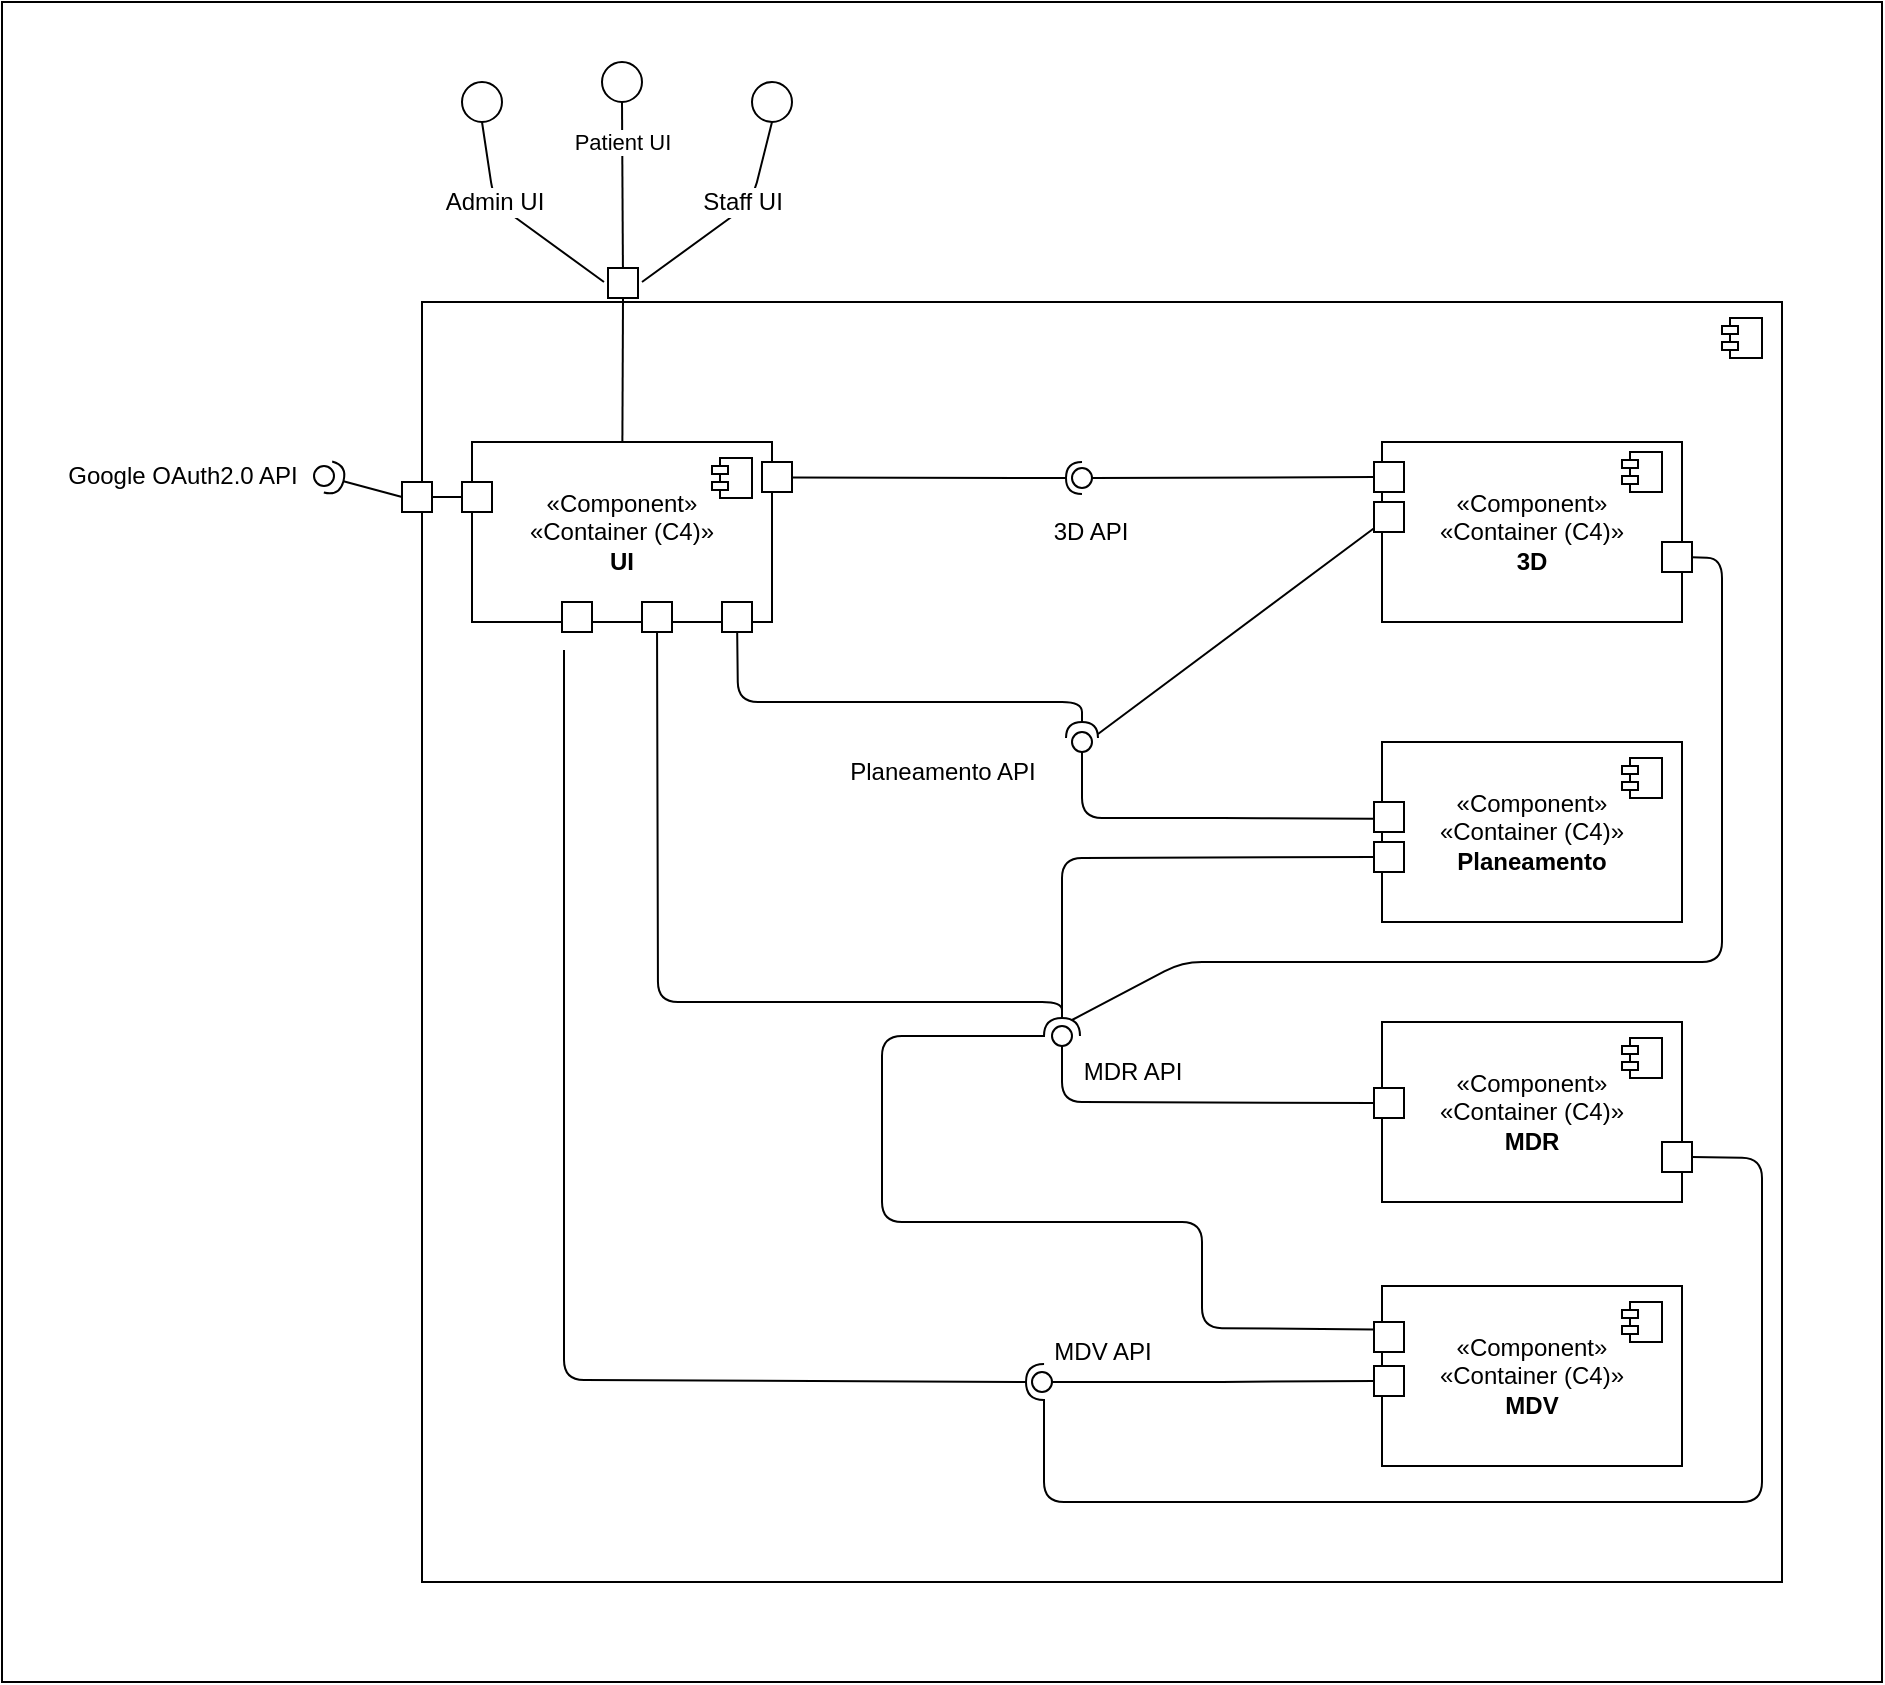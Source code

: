 <mxfile scale="1" border="10">
    <diagram name="Página-1" id="DsXTSRM2CRbVoGrTXbLG">
        <mxGraphModel dx="2031" dy="2085" grid="1" gridSize="10" guides="1" tooltips="1" connect="1" arrows="1" fold="1" page="1" pageScale="1" pageWidth="827" pageHeight="1169" math="0" shadow="0">
            <root>
                <mxCell id="0"/>
                <mxCell id="81" value="back" parent="0"/>
                <mxCell id="82" value="" style="rounded=0;whiteSpace=wrap;html=1;fillColor=default;" parent="81" vertex="1">
                    <mxGeometry x="-130" y="-30" width="940" height="840" as="geometry"/>
                </mxCell>
                <mxCell id="59" value="Box" parent="0"/>
                <mxCell id="60" value="" style="group" parent="59" vertex="1" connectable="0">
                    <mxGeometry x="80" y="120" width="680" height="640" as="geometry"/>
                </mxCell>
                <mxCell id="61" value="" style="html=1;dropTarget=0;whiteSpace=wrap;" parent="60" vertex="1">
                    <mxGeometry width="680" height="640" as="geometry"/>
                </mxCell>
                <mxCell id="62" value="" style="shape=module;jettyWidth=8;jettyHeight=4;" parent="61" vertex="1">
                    <mxGeometry x="1" width="20" height="20" relative="1" as="geometry">
                        <mxPoint x="-30" y="8" as="offset"/>
                    </mxGeometry>
                </mxCell>
                <mxCell id="66" value="3D API" style="text;html=1;align=center;verticalAlign=middle;resizable=0;points=[];autosize=1;strokeColor=none;fillColor=none;" parent="60" vertex="1">
                    <mxGeometry x="304" y="100" width="60" height="30" as="geometry"/>
                </mxCell>
                <mxCell id="67" value="MDR API" style="text;html=1;align=center;verticalAlign=middle;resizable=0;points=[];autosize=1;strokeColor=none;fillColor=none;" parent="60" vertex="1">
                    <mxGeometry x="320" y="370" width="70" height="30" as="geometry"/>
                </mxCell>
                <mxCell id="68" value="Planeamento API" style="text;html=1;align=center;verticalAlign=middle;resizable=0;points=[];autosize=1;strokeColor=none;fillColor=none;" parent="60" vertex="1">
                    <mxGeometry x="200" y="220" width="120" height="30" as="geometry"/>
                </mxCell>
                <mxCell id="28" value="" style="group" parent="60" vertex="1" connectable="0">
                    <mxGeometry x="480" y="70" width="160" height="90" as="geometry"/>
                </mxCell>
                <mxCell id="29" value="«Component»&lt;br&gt;«Container (C4)»&lt;br&gt;&lt;b&gt;3D&lt;/b&gt;" style="html=1;dropTarget=0;whiteSpace=wrap;" parent="28" vertex="1">
                    <mxGeometry width="150" height="90" as="geometry"/>
                </mxCell>
                <mxCell id="31" value="" style="whiteSpace=wrap;html=1;aspect=fixed;" parent="28" vertex="1">
                    <mxGeometry x="-4" y="10" width="15" height="15" as="geometry"/>
                </mxCell>
                <mxCell id="32" value="" style="whiteSpace=wrap;html=1;aspect=fixed;" parent="28" vertex="1">
                    <mxGeometry x="140" y="50" width="15" height="15" as="geometry"/>
                </mxCell>
                <mxCell id="75" value="" style="whiteSpace=wrap;html=1;aspect=fixed;" parent="28" vertex="1">
                    <mxGeometry x="-4" y="30" width="15" height="15" as="geometry"/>
                </mxCell>
                <mxCell id="30" value="" style="shape=module;jettyWidth=8;jettyHeight=4;" parent="28" vertex="1">
                    <mxGeometry x="1" width="20" height="20" relative="1" as="geometry">
                        <mxPoint x="-40" y="5" as="offset"/>
                    </mxGeometry>
                </mxCell>
                <mxCell id="77" style="edgeStyle=none;jumpSize=6;html=1;strokeWidth=1;endArrow=none;endFill=0;startSize=6;endSize=6;" parent="60" source="75" edge="1">
                    <mxGeometry relative="1" as="geometry">
                        <mxPoint x="338" y="216" as="targetPoint"/>
                    </mxGeometry>
                </mxCell>
                <mxCell id="11" value="" style="group" parent="60" vertex="1" connectable="0">
                    <mxGeometry x="480" y="220" width="160" height="90" as="geometry"/>
                </mxCell>
                <mxCell id="12" value="«Component»&lt;br&gt;«Container (C4)»&lt;br&gt;&lt;b&gt;Planeamento&lt;/b&gt;" style="html=1;dropTarget=0;whiteSpace=wrap;" parent="11" vertex="1">
                    <mxGeometry width="150" height="90" as="geometry"/>
                </mxCell>
                <mxCell id="13" value="" style="shape=module;jettyWidth=8;jettyHeight=4;" parent="12" vertex="1">
                    <mxGeometry x="1" width="20" height="20" relative="1" as="geometry">
                        <mxPoint x="-30" y="8" as="offset"/>
                    </mxGeometry>
                </mxCell>
                <mxCell id="15" value="" style="whiteSpace=wrap;html=1;aspect=fixed;" parent="11" vertex="1">
                    <mxGeometry x="-4" y="30" width="15" height="15" as="geometry"/>
                </mxCell>
                <mxCell id="79" value="" style="whiteSpace=wrap;html=1;aspect=fixed;" parent="11" vertex="1">
                    <mxGeometry x="-4" y="50" width="15" height="15" as="geometry"/>
                </mxCell>
                <mxCell id="10" value="" style="group" parent="60" vertex="1" connectable="0">
                    <mxGeometry x="25" y="70" width="160" height="95" as="geometry"/>
                </mxCell>
                <mxCell id="SgMYtQdj60WmwbU-RyWu-10" value="«Component»&lt;br&gt;«Container (C4)»&lt;br&gt;&lt;b&gt;UI&lt;/b&gt;" style="html=1;dropTarget=0;whiteSpace=wrap;" parent="10" vertex="1">
                    <mxGeometry width="150" height="90" as="geometry"/>
                </mxCell>
                <mxCell id="SgMYtQdj60WmwbU-RyWu-11" value="" style="shape=module;jettyWidth=8;jettyHeight=4;" parent="SgMYtQdj60WmwbU-RyWu-10" vertex="1">
                    <mxGeometry x="1" width="20" height="20" relative="1" as="geometry">
                        <mxPoint x="-30" y="8" as="offset"/>
                    </mxGeometry>
                </mxCell>
                <mxCell id="4" value="" style="whiteSpace=wrap;html=1;aspect=fixed;" parent="10" vertex="1">
                    <mxGeometry x="145" y="10" width="15" height="15" as="geometry"/>
                </mxCell>
                <mxCell id="18" value="" style="whiteSpace=wrap;html=1;aspect=fixed;" parent="10" vertex="1">
                    <mxGeometry x="125" y="80" width="15" height="15" as="geometry"/>
                </mxCell>
                <mxCell id="26" value="&lt;span style=&quot;color: rgba(0, 0, 0, 0); font-family: monospace; font-size: 0px; text-align: start;&quot;&gt;%3CmxGraphModel%3E%3Croot%3E%3CmxCell%20id%3D%220%22%2F%3E%3CmxCell%20id%3D%221%22%20parent%3D%220%22%2F%3E%3CmxCell%20id%3D%222%22%20value%3D%22%22%20style%3D%22whiteSpace%3Dwrap%3Bhtml%3D1%3Baspect%3Dfixed%3B%22%20vertex%3D%221%22%20parent%3D%221%22%3E%3CmxGeometry%20x%3D%22190%22%20y%3D%22260%22%20width%3D%2215%22%20height%3D%2215%22%20as%3D%22geometry%22%2F%3E%3C%2FmxCell%3E%3C%2Froot%3E%3C%2FmxGraphModel%3E&lt;/span&gt;" style="whiteSpace=wrap;html=1;aspect=fixed;" parent="10" vertex="1">
                    <mxGeometry x="85" y="80" width="15" height="15" as="geometry"/>
                </mxCell>
                <mxCell id="126" value="" style="whiteSpace=wrap;html=1;aspect=fixed;" parent="10" vertex="1">
                    <mxGeometry x="-5" y="20" width="15" height="15" as="geometry"/>
                </mxCell>
                <mxCell id="228" value="&lt;span style=&quot;color: rgba(0, 0, 0, 0); font-family: monospace; font-size: 0px; text-align: start;&quot;&gt;%3CmxGraphModel%3E%3Croot%3E%3CmxCell%20id%3D%220%22%2F%3E%3CmxCell%20id%3D%221%22%20parent%3D%220%22%2F%3E%3CmxCell%20id%3D%222%22%20value%3D%22%22%20style%3D%22whiteSpace%3Dwrap%3Bhtml%3D1%3Baspect%3Dfixed%3B%22%20vertex%3D%221%22%20parent%3D%221%22%3E%3CmxGeometry%20x%3D%22190%22%20y%3D%22260%22%20width%3D%2215%22%20height%3D%2215%22%20as%3D%22geometry%22%2F%3E%3C%2FmxCell%3E%3C%2Froot%3E%3C%2FmxGraphModel%3E&lt;/span&gt;" style="whiteSpace=wrap;html=1;aspect=fixed;" parent="10" vertex="1">
                    <mxGeometry x="45" y="80" width="15" height="15" as="geometry"/>
                </mxCell>
                <mxCell id="127" value="" style="whiteSpace=wrap;html=1;aspect=fixed;" parent="60" vertex="1">
                    <mxGeometry x="-10" y="90" width="15" height="15" as="geometry"/>
                </mxCell>
                <mxCell id="128" style="edgeStyle=none;html=1;exitX=0;exitY=0.5;exitDx=0;exitDy=0;endArrow=none;endFill=0;" parent="60" source="126" target="127" edge="1">
                    <mxGeometry relative="1" as="geometry"/>
                </mxCell>
                <mxCell id="225" value="" style="group" parent="60" connectable="0" vertex="1">
                    <mxGeometry x="480" y="492" width="150" height="90" as="geometry"/>
                </mxCell>
                <mxCell id="226" value="«Component»&lt;br&gt;«Container (C4)»&lt;br&gt;&lt;b&gt;MDV&lt;/b&gt;" style="html=1;dropTarget=0;whiteSpace=wrap;" parent="225" vertex="1">
                    <mxGeometry width="150" height="90" as="geometry"/>
                </mxCell>
                <mxCell id="227" value="" style="shape=module;jettyWidth=8;jettyHeight=4;" parent="226" vertex="1">
                    <mxGeometry x="1" width="20" height="20" relative="1" as="geometry">
                        <mxPoint x="-30" y="8" as="offset"/>
                    </mxGeometry>
                </mxCell>
                <mxCell id="230" value="" style="whiteSpace=wrap;html=1;aspect=fixed;" parent="225" vertex="1">
                    <mxGeometry x="-4" y="40" width="15" height="15" as="geometry"/>
                </mxCell>
                <mxCell id="244" value="" style="whiteSpace=wrap;html=1;aspect=fixed;" parent="225" vertex="1">
                    <mxGeometry x="-4" y="18" width="15" height="15" as="geometry"/>
                </mxCell>
                <mxCell id="229" style="edgeStyle=none;jumpSize=6;html=1;endArrow=halfCircle;endFill=0;startSize=6;endSize=7;exitX=0.5;exitY=1;exitDx=0;exitDy=0;" parent="60" edge="1">
                    <mxGeometry relative="1" as="geometry">
                        <mxPoint x="311" y="540" as="targetPoint"/>
                        <Array as="points">
                            <mxPoint x="71" y="539"/>
                        </Array>
                        <mxPoint x="71" y="174" as="sourcePoint"/>
                    </mxGeometry>
                </mxCell>
                <mxCell id="231" style="edgeStyle=none;jumpSize=6;html=1;endArrow=oval;endFill=0;startSize=6;endSize=10;exitX=0;exitY=0.5;exitDx=0;exitDy=0;" parent="60" source="230" edge="1">
                    <mxGeometry relative="1" as="geometry">
                        <mxPoint x="310" y="540" as="targetPoint"/>
                        <mxPoint x="474" y="539.5" as="sourcePoint"/>
                        <Array as="points">
                            <mxPoint x="390" y="540"/>
                        </Array>
                    </mxGeometry>
                </mxCell>
                <mxCell id="232" value="MDV API" style="text;html=1;align=center;verticalAlign=middle;resizable=0;points=[];autosize=1;strokeColor=none;fillColor=none;" parent="60" vertex="1">
                    <mxGeometry x="305" y="510" width="70" height="30" as="geometry"/>
                </mxCell>
                <mxCell id="33" value="" style="group" parent="60" vertex="1" connectable="0">
                    <mxGeometry x="480" y="360" width="160" height="90" as="geometry"/>
                </mxCell>
                <mxCell id="34" value="«Component»&lt;br&gt;«Container (C4)»&lt;br&gt;&lt;b&gt;MDR&lt;/b&gt;" style="html=1;dropTarget=0;whiteSpace=wrap;" parent="33" vertex="1">
                    <mxGeometry width="150" height="90" as="geometry"/>
                </mxCell>
                <mxCell id="35" value="" style="shape=module;jettyWidth=8;jettyHeight=4;" parent="34" vertex="1">
                    <mxGeometry x="1" width="20" height="20" relative="1" as="geometry">
                        <mxPoint x="-30" y="8" as="offset"/>
                    </mxGeometry>
                </mxCell>
                <mxCell id="239" value="" style="whiteSpace=wrap;html=1;aspect=fixed;" parent="60" vertex="1">
                    <mxGeometry x="620" y="420" width="15" height="15" as="geometry"/>
                </mxCell>
                <mxCell id="242" style="edgeStyle=none;html=1;endArrow=none;endFill=0;exitX=1;exitY=0.5;exitDx=0;exitDy=0;" parent="60" source="239" edge="1">
                    <mxGeometry relative="1" as="geometry">
                        <mxPoint x="311" y="548.5" as="targetPoint"/>
                        <mxPoint x="476" y="432.931" as="sourcePoint"/>
                        <Array as="points">
                            <mxPoint x="670" y="428"/>
                            <mxPoint x="670" y="600"/>
                            <mxPoint x="311" y="600"/>
                        </Array>
                    </mxGeometry>
                </mxCell>
                <mxCell id="86" value="Admin UI" style="edgeStyle=none;html=1;entryX=0.5;entryY=1;entryDx=0;entryDy=0;fontSize=12;endArrow=none;endFill=0;exitX=0;exitY=0.5;exitDx=0;exitDy=0;" parent="59" edge="1">
                    <mxGeometry x="0.254" relative="1" as="geometry">
                        <mxPoint x="171" y="110" as="sourcePoint"/>
                        <mxPoint x="110" y="30" as="targetPoint"/>
                        <Array as="points">
                            <mxPoint x="116" y="70"/>
                        </Array>
                        <mxPoint as="offset"/>
                    </mxGeometry>
                </mxCell>
                <mxCell id="87" value="Staff UI" style="edgeStyle=none;html=1;entryX=0.5;entryY=1;entryDx=0;entryDy=0;fontSize=12;endArrow=none;endFill=0;exitX=1;exitY=0.5;exitDx=0;exitDy=0;" parent="59" target="91" edge="1">
                    <mxGeometry x="0.171" y="3" relative="1" as="geometry">
                        <mxPoint x="190" y="110" as="sourcePoint"/>
                        <mxPoint x="255" y="30" as="targetPoint"/>
                        <Array as="points">
                            <mxPoint x="245" y="70"/>
                        </Array>
                        <mxPoint as="offset"/>
                    </mxGeometry>
                </mxCell>
                <mxCell id="88" value="&lt;div&gt;&lt;br&gt;&lt;/div&gt;&lt;div&gt;&lt;br&gt;&lt;/div&gt;&lt;div&gt;&lt;br&gt;&lt;br&gt;&lt;/div&gt;" style="ellipse;whiteSpace=wrap;html=1;aspect=fixed;" parent="59" vertex="1">
                    <mxGeometry x="100" y="10" width="20" height="20" as="geometry"/>
                </mxCell>
                <mxCell id="89" value="&lt;div&gt;&lt;br&gt;&lt;/div&gt;&lt;div&gt;&lt;br&gt;&lt;/div&gt;&lt;div&gt;&lt;br&gt;&lt;br&gt;&lt;/div&gt;" style="ellipse;whiteSpace=wrap;html=1;aspect=fixed;" parent="59" vertex="1">
                    <mxGeometry x="170" width="20" height="20" as="geometry"/>
                </mxCell>
                <mxCell id="91" value="&lt;div&gt;&lt;br&gt;&lt;/div&gt;&lt;div&gt;&lt;br&gt;&lt;/div&gt;&lt;div&gt;&lt;br&gt;&lt;br&gt;&lt;/div&gt;" style="ellipse;whiteSpace=wrap;html=1;aspect=fixed;" parent="59" vertex="1">
                    <mxGeometry x="245" y="10" width="20" height="20" as="geometry"/>
                </mxCell>
                <mxCell id="92" value="Patient UI" style="edgeStyle=none;html=1;entryX=0.5;entryY=1;entryDx=0;entryDy=0;endArrow=none;endFill=0;" parent="59" source="SgMYtQdj60WmwbU-RyWu-6" target="89" edge="1">
                    <mxGeometry x="0.518" relative="1" as="geometry">
                        <mxPoint as="offset"/>
                    </mxGeometry>
                </mxCell>
                <mxCell id="93" value="Google OAuth2.0 API" style="text;html=1;align=center;verticalAlign=middle;resizable=0;points=[];autosize=1;strokeColor=none;fillColor=none;" parent="59" vertex="1">
                    <mxGeometry x="-110" y="192" width="140" height="30" as="geometry"/>
                </mxCell>
                <mxCell id="99" value="" style="ellipse;whiteSpace=wrap;html=1;aspect=fixed;" parent="59" vertex="1">
                    <mxGeometry x="26" y="202" width="10" height="10" as="geometry"/>
                </mxCell>
                <mxCell id="1" parent="0"/>
                <mxCell id="SgMYtQdj60WmwbU-RyWu-4" value="" style="ellipse;whiteSpace=wrap;html=1;align=center;aspect=fixed;fillColor=none;strokeColor=none;resizable=0;perimeter=centerPerimeter;rotatable=0;allowArrows=0;points=[];outlineConnect=1;" parent="1" vertex="1">
                    <mxGeometry x="125" y="220" width="10" height="10" as="geometry"/>
                </mxCell>
                <mxCell id="SgMYtQdj60WmwbU-RyWu-6" value="" style="whiteSpace=wrap;html=1;aspect=fixed;" parent="1" vertex="1">
                    <mxGeometry x="173" y="103" width="15" height="15" as="geometry"/>
                </mxCell>
                <mxCell id="SgMYtQdj60WmwbU-RyWu-14" value="" style="endArrow=none;html=1;rounded=0;entryX=0.5;entryY=1;entryDx=0;entryDy=0;" parent="1" source="SgMYtQdj60WmwbU-RyWu-10" target="SgMYtQdj60WmwbU-RyWu-6" edge="1">
                    <mxGeometry width="50" height="50" relative="1" as="geometry">
                        <mxPoint x="180" y="160" as="sourcePoint"/>
                        <mxPoint x="230" y="110" as="targetPoint"/>
                    </mxGeometry>
                </mxCell>
                <mxCell id="16" style="edgeStyle=none;html=1;endArrow=halfCircle;endFill=0;" parent="1" edge="1">
                    <mxGeometry relative="1" as="geometry">
                        <mxPoint x="410" y="208" as="targetPoint"/>
                        <Array as="points"/>
                        <mxPoint x="265.0" y="207.727" as="sourcePoint"/>
                    </mxGeometry>
                </mxCell>
                <mxCell id="17" style="edgeStyle=none;html=1;endArrow=oval;endFill=0;jumpSize=6;endSize=10;startSize=6;" parent="1" source="31" edge="1">
                    <mxGeometry relative="1" as="geometry">
                        <mxPoint x="410" y="208" as="targetPoint"/>
                        <Array as="points"/>
                    </mxGeometry>
                </mxCell>
                <mxCell id="38" style="edgeStyle=none;jumpSize=6;html=1;endArrow=halfCircle;endFill=0;startSize=6;endSize=6;" parent="1" source="18" edge="1">
                    <mxGeometry relative="1" as="geometry">
                        <mxPoint x="410" y="338" as="targetPoint"/>
                        <Array as="points">
                            <mxPoint x="238" y="320"/>
                            <mxPoint x="330" y="320"/>
                            <mxPoint x="410" y="320"/>
                            <mxPoint x="410" y="330"/>
                        </Array>
                    </mxGeometry>
                </mxCell>
                <mxCell id="39" style="edgeStyle=none;jumpSize=6;html=1;endArrow=oval;endFill=0;startSize=6;endSize=10;" parent="1" edge="1">
                    <mxGeometry relative="1" as="geometry">
                        <mxPoint x="410" y="340" as="targetPoint"/>
                        <Array as="points">
                            <mxPoint x="490" y="378"/>
                            <mxPoint x="410" y="378"/>
                        </Array>
                        <mxPoint x="556" y="378.429" as="sourcePoint"/>
                    </mxGeometry>
                </mxCell>
                <mxCell id="40" style="edgeStyle=none;jumpSize=6;html=1;endArrow=halfCircle;endFill=0;startSize=6;endSize=7;" parent="1" source="26" edge="1">
                    <mxGeometry relative="1" as="geometry">
                        <mxPoint x="400" y="487" as="targetPoint"/>
                        <Array as="points">
                            <mxPoint x="198" y="470"/>
                            <mxPoint x="400" y="470"/>
                        </Array>
                    </mxGeometry>
                </mxCell>
                <mxCell id="41" style="edgeStyle=none;jumpSize=6;html=1;endArrow=oval;endFill=0;startSize=6;endSize=10;exitX=0;exitY=0.5;exitDx=0;exitDy=0;" parent="1" source="36" edge="1">
                    <mxGeometry relative="1" as="geometry">
                        <mxPoint x="400" y="487" as="targetPoint"/>
                        <mxPoint x="550" y="490" as="sourcePoint"/>
                        <Array as="points">
                            <mxPoint x="400" y="520"/>
                        </Array>
                    </mxGeometry>
                </mxCell>
                <mxCell id="46" style="edgeStyle=none;jumpSize=6;html=1;endArrow=none;endFill=0;startSize=6;endSize=6;strokeWidth=1;" parent="1" source="32" edge="1">
                    <mxGeometry relative="1" as="geometry">
                        <mxPoint x="405" y="479" as="targetPoint"/>
                        <Array as="points">
                            <mxPoint x="730" y="248"/>
                            <mxPoint x="730" y="450"/>
                            <mxPoint x="560" y="450"/>
                            <mxPoint x="460" y="450"/>
                        </Array>
                    </mxGeometry>
                </mxCell>
                <mxCell id="36" value="" style="whiteSpace=wrap;html=1;aspect=fixed;" parent="1" vertex="1">
                    <mxGeometry x="556" y="513" width="15" height="15" as="geometry"/>
                </mxCell>
                <mxCell id="80" style="edgeStyle=none;jumpSize=6;html=1;strokeWidth=1;endArrow=none;endFill=0;startSize=6;endSize=6;" parent="1" source="79" edge="1">
                    <mxGeometry relative="1" as="geometry">
                        <mxPoint x="400" y="478" as="targetPoint"/>
                        <Array as="points">
                            <mxPoint x="400" y="398"/>
                        </Array>
                    </mxGeometry>
                </mxCell>
                <mxCell id="131" style="edgeStyle=none;html=1;exitX=0;exitY=0.5;exitDx=0;exitDy=0;endArrow=halfCircle;endFill=0;entryX=0.7;entryY=0.55;entryDx=0;entryDy=0;entryPerimeter=0;" parent="1" source="127" target="99" edge="1">
                    <mxGeometry relative="1" as="geometry"/>
                </mxCell>
                <mxCell id="240" style="edgeStyle=none;html=1;" parent="1" edge="1">
                    <mxGeometry relative="1" as="geometry">
                        <mxPoint x="380" y="650" as="targetPoint"/>
                    </mxGeometry>
                </mxCell>
                <mxCell id="245" style="edgeStyle=none;html=1;endArrow=none;endFill=0;exitX=0;exitY=0.25;exitDx=0;exitDy=0;" edge="1" parent="1" source="244">
                    <mxGeometry relative="1" as="geometry">
                        <mxPoint x="391.5" y="487" as="targetPoint"/>
                        <mxPoint x="553" y="631" as="sourcePoint"/>
                        <Array as="points">
                            <mxPoint x="470" y="633"/>
                            <mxPoint x="470" y="580"/>
                            <mxPoint x="310" y="580"/>
                            <mxPoint x="310" y="487"/>
                        </Array>
                    </mxGeometry>
                </mxCell>
            </root>
        </mxGraphModel>
    </diagram>
</mxfile>